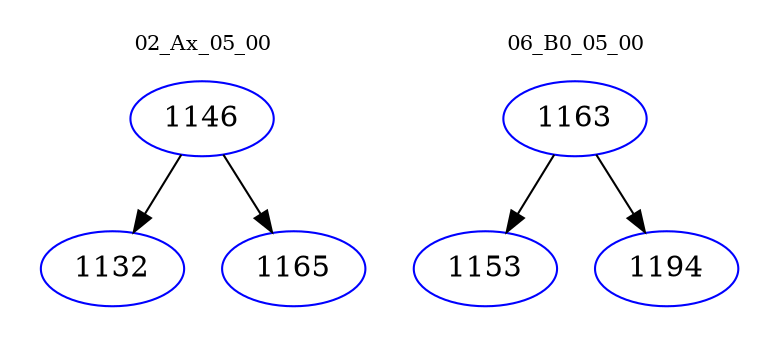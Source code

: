 digraph{
subgraph cluster_0 {
color = white
label = "02_Ax_05_00";
fontsize=10;
T0_1146 [label="1146", color="blue"]
T0_1146 -> T0_1132 [color="black"]
T0_1132 [label="1132", color="blue"]
T0_1146 -> T0_1165 [color="black"]
T0_1165 [label="1165", color="blue"]
}
subgraph cluster_1 {
color = white
label = "06_B0_05_00";
fontsize=10;
T1_1163 [label="1163", color="blue"]
T1_1163 -> T1_1153 [color="black"]
T1_1153 [label="1153", color="blue"]
T1_1163 -> T1_1194 [color="black"]
T1_1194 [label="1194", color="blue"]
}
}
